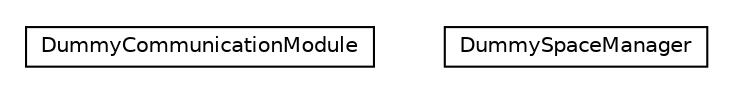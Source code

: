 #!/usr/local/bin/dot
#
# Class diagram 
# Generated by UMLGraph version R5_6-24-gf6e263 (http://www.umlgraph.org/)
#

digraph G {
	edge [fontname="Helvetica",fontsize=10,labelfontname="Helvetica",labelfontsize=10];
	node [fontname="Helvetica",fontsize=10,shape=plaintext];
	nodesep=0.25;
	ranksep=0.5;
	// org.universAAL.middleware.container.pojo.dummyManagers.DummyCommunicationModule
	c624215 [label=<<table title="org.universAAL.middleware.container.pojo.dummyManagers.DummyCommunicationModule" border="0" cellborder="1" cellspacing="0" cellpadding="2" port="p" href="./DummyCommunicationModule.html">
		<tr><td><table border="0" cellspacing="0" cellpadding="1">
<tr><td align="center" balign="center"> DummyCommunicationModule </td></tr>
		</table></td></tr>
		</table>>, URL="./DummyCommunicationModule.html", fontname="Helvetica", fontcolor="black", fontsize=10.0];
	// org.universAAL.middleware.container.pojo.dummyManagers.DummySpaceManager
	c624216 [label=<<table title="org.universAAL.middleware.container.pojo.dummyManagers.DummySpaceManager" border="0" cellborder="1" cellspacing="0" cellpadding="2" port="p" href="./DummySpaceManager.html">
		<tr><td><table border="0" cellspacing="0" cellpadding="1">
<tr><td align="center" balign="center"> DummySpaceManager </td></tr>
		</table></td></tr>
		</table>>, URL="./DummySpaceManager.html", fontname="Helvetica", fontcolor="black", fontsize=10.0];
}

